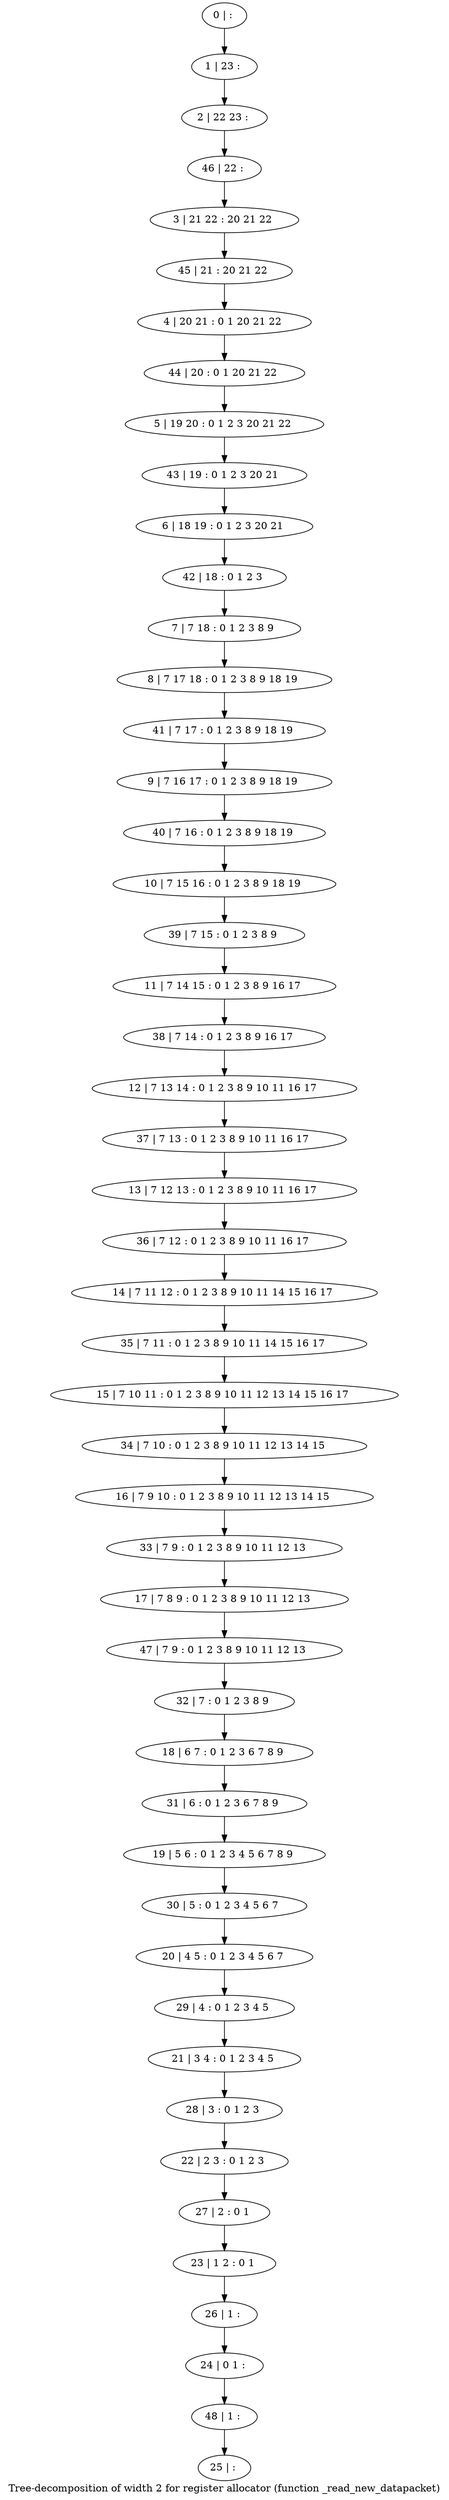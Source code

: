 digraph G {
graph [label="Tree-decomposition of width 2 for register allocator (function _read_new_datapacket)"]
0[label="0 | : "];
1[label="1 | 23 : "];
2[label="2 | 22 23 : "];
3[label="3 | 21 22 : 20 21 22 "];
4[label="4 | 20 21 : 0 1 20 21 22 "];
5[label="5 | 19 20 : 0 1 2 3 20 21 22 "];
6[label="6 | 18 19 : 0 1 2 3 20 21 "];
7[label="7 | 7 18 : 0 1 2 3 8 9 "];
8[label="8 | 7 17 18 : 0 1 2 3 8 9 18 19 "];
9[label="9 | 7 16 17 : 0 1 2 3 8 9 18 19 "];
10[label="10 | 7 15 16 : 0 1 2 3 8 9 18 19 "];
11[label="11 | 7 14 15 : 0 1 2 3 8 9 16 17 "];
12[label="12 | 7 13 14 : 0 1 2 3 8 9 10 11 16 17 "];
13[label="13 | 7 12 13 : 0 1 2 3 8 9 10 11 16 17 "];
14[label="14 | 7 11 12 : 0 1 2 3 8 9 10 11 14 15 16 17 "];
15[label="15 | 7 10 11 : 0 1 2 3 8 9 10 11 12 13 14 15 16 17 "];
16[label="16 | 7 9 10 : 0 1 2 3 8 9 10 11 12 13 14 15 "];
17[label="17 | 7 8 9 : 0 1 2 3 8 9 10 11 12 13 "];
18[label="18 | 6 7 : 0 1 2 3 6 7 8 9 "];
19[label="19 | 5 6 : 0 1 2 3 4 5 6 7 8 9 "];
20[label="20 | 4 5 : 0 1 2 3 4 5 6 7 "];
21[label="21 | 3 4 : 0 1 2 3 4 5 "];
22[label="22 | 2 3 : 0 1 2 3 "];
23[label="23 | 1 2 : 0 1 "];
24[label="24 | 0 1 : "];
25[label="25 | : "];
26[label="26 | 1 : "];
27[label="27 | 2 : 0 1 "];
28[label="28 | 3 : 0 1 2 3 "];
29[label="29 | 4 : 0 1 2 3 4 5 "];
30[label="30 | 5 : 0 1 2 3 4 5 6 7 "];
31[label="31 | 6 : 0 1 2 3 6 7 8 9 "];
32[label="32 | 7 : 0 1 2 3 8 9 "];
33[label="33 | 7 9 : 0 1 2 3 8 9 10 11 12 13 "];
34[label="34 | 7 10 : 0 1 2 3 8 9 10 11 12 13 14 15 "];
35[label="35 | 7 11 : 0 1 2 3 8 9 10 11 14 15 16 17 "];
36[label="36 | 7 12 : 0 1 2 3 8 9 10 11 16 17 "];
37[label="37 | 7 13 : 0 1 2 3 8 9 10 11 16 17 "];
38[label="38 | 7 14 : 0 1 2 3 8 9 16 17 "];
39[label="39 | 7 15 : 0 1 2 3 8 9 "];
40[label="40 | 7 16 : 0 1 2 3 8 9 18 19 "];
41[label="41 | 7 17 : 0 1 2 3 8 9 18 19 "];
42[label="42 | 18 : 0 1 2 3 "];
43[label="43 | 19 : 0 1 2 3 20 21 "];
44[label="44 | 20 : 0 1 20 21 22 "];
45[label="45 | 21 : 20 21 22 "];
46[label="46 | 22 : "];
47[label="47 | 7 9 : 0 1 2 3 8 9 10 11 12 13 "];
48[label="48 | 1 : "];
0->1 ;
1->2 ;
7->8 ;
26->24 ;
23->26 ;
27->23 ;
22->27 ;
28->22 ;
21->28 ;
29->21 ;
20->29 ;
30->20 ;
19->30 ;
31->19 ;
18->31 ;
32->18 ;
33->17 ;
16->33 ;
34->16 ;
15->34 ;
35->15 ;
14->35 ;
36->14 ;
13->36 ;
37->13 ;
12->37 ;
38->12 ;
11->38 ;
39->11 ;
10->39 ;
40->10 ;
9->40 ;
41->9 ;
8->41 ;
42->7 ;
6->42 ;
43->6 ;
5->43 ;
44->5 ;
4->44 ;
45->4 ;
3->45 ;
46->3 ;
2->46 ;
47->32 ;
17->47 ;
48->25 ;
24->48 ;
}
